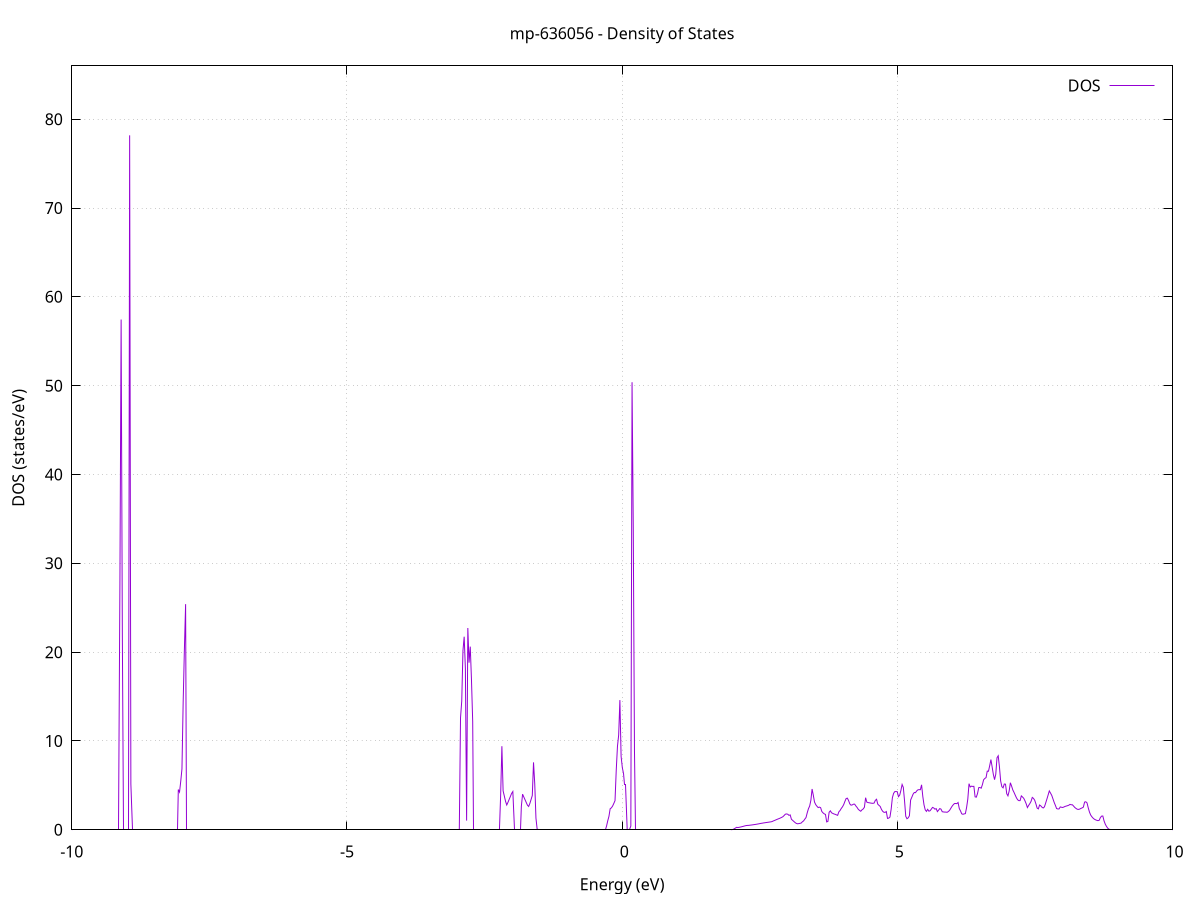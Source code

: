 set title 'mp-636056 - Density of States'
set xlabel 'Energy (eV)'
set ylabel 'DOS (states/eV)'
set grid
set xrange [-10:10]
set yrange [0:86.002]
set xzeroaxis lt -1
set terminal png size 800,600
set output 'mp-636056_dos_gnuplot.png'
plot '-' using 1:2 with lines title 'DOS'
-33.041600 0.000000
-33.019500 0.000000
-32.997400 0.000000
-32.975300 0.000000
-32.953100 0.000000
-32.931000 0.000000
-32.908900 0.000000
-32.886800 0.000000
-32.864700 0.000000
-32.842600 0.000000
-32.820500 0.000000
-32.798400 0.000000
-32.776300 0.000000
-32.754200 0.000000
-32.732100 0.000000
-32.710000 0.000000
-32.687900 0.000000
-32.665800 0.000000
-32.643700 0.000000
-32.621600 0.000000
-32.599500 0.000000
-32.577400 0.000000
-32.555300 0.000000
-32.533200 0.000000
-32.511100 0.000000
-32.489000 0.000000
-32.466900 0.000000
-32.444800 0.000000
-32.422700 0.000000
-32.400600 0.000000
-32.378500 0.000000
-32.356400 0.000000
-32.334300 0.000000
-32.312100 0.000000
-32.290000 0.000000
-32.267900 0.000000
-32.245800 0.000000
-32.223700 0.000000
-32.201600 0.000000
-32.179500 0.000000
-32.157400 0.000000
-32.135300 0.000000
-32.113200 0.000000
-32.091100 0.000000
-32.069000 0.000000
-32.046900 0.000000
-32.024800 0.000000
-32.002700 0.000000
-31.980600 0.000000
-31.958500 0.000000
-31.936400 0.000000
-31.914300 0.000000
-31.892200 0.000000
-31.870100 0.000000
-31.848000 0.000000
-31.825900 0.000000
-31.803800 0.000000
-31.781700 0.000000
-31.759600 0.000000
-31.737500 0.000000
-31.715400 0.000000
-31.693200 0.000000
-31.671100 0.000000
-31.649000 0.000000
-31.626900 0.000000
-31.604800 0.000000
-31.582700 0.000000
-31.560600 0.000000
-31.538500 0.000000
-31.516400 0.000000
-31.494300 0.000000
-31.472200 0.000000
-31.450100 0.000000
-31.428000 0.000000
-31.405900 0.000000
-31.383800 0.000000
-31.361700 0.000000
-31.339600 0.000000
-31.317500 0.000000
-31.295400 0.000000
-31.273300 0.000000
-31.251200 0.000000
-31.229100 0.000000
-31.207000 0.000000
-31.184900 0.000000
-31.162800 0.000000
-31.140700 0.000000
-31.118600 0.000000
-31.096500 0.000000
-31.074300 0.000000
-31.052200 0.000000
-31.030100 1171.791600
-31.008000 0.000000
-30.985900 0.000000
-30.963800 0.000000
-30.941700 0.000000
-30.919600 0.000000
-30.897500 0.000000
-30.875400 0.000000
-30.853300 0.000000
-30.831200 0.000000
-30.809100 0.000000
-30.787000 0.000000
-30.764900 0.000000
-30.742800 0.000000
-30.720700 0.000000
-30.698600 0.000000
-30.676500 0.000000
-30.654400 0.000000
-30.632300 0.000000
-30.610200 0.000000
-30.588100 0.000000
-30.566000 0.000000
-30.543900 0.000000
-30.521800 0.000000
-30.499700 0.000000
-30.477600 0.000000
-30.455500 0.000000
-30.433300 0.000000
-30.411200 0.000000
-30.389100 0.000000
-30.367000 0.000000
-30.344900 0.000000
-30.322800 0.000000
-30.300700 0.000000
-30.278600 0.000000
-30.256500 0.000000
-30.234400 0.000000
-30.212300 0.000000
-30.190200 0.000000
-30.168100 0.000000
-30.146000 0.000000
-30.123900 0.000000
-30.101800 0.000000
-30.079700 0.000000
-30.057600 0.000000
-30.035500 0.000000
-30.013400 0.000000
-29.991300 0.000000
-29.969200 0.000000
-29.947100 0.000000
-29.925000 0.000000
-29.902900 0.000000
-29.880800 0.000000
-29.858700 0.000000
-29.836600 0.000000
-29.814400 0.000000
-29.792300 0.000000
-29.770200 0.000000
-29.748100 0.000000
-29.726000 0.000000
-29.703900 0.000000
-29.681800 0.000000
-29.659700 0.000000
-29.637600 0.000000
-29.615500 0.000000
-29.593400 0.000000
-29.571300 0.000000
-29.549200 0.000000
-29.527100 0.000000
-29.505000 0.000000
-29.482900 0.000000
-29.460800 0.000000
-29.438700 0.000000
-29.416600 0.000000
-29.394500 0.000000
-29.372400 0.000000
-29.350300 0.000000
-29.328200 0.000000
-29.306100 0.000000
-29.284000 0.000000
-29.261900 0.000000
-29.239800 0.000000
-29.217700 0.000000
-29.195600 0.000000
-29.173400 0.000000
-29.151300 0.000000
-29.129200 0.000000
-29.107100 0.000000
-29.085000 0.000000
-29.062900 0.000000
-29.040800 0.000000
-29.018700 0.000000
-28.996600 0.000000
-28.974500 0.000000
-28.952400 0.000000
-28.930300 0.000000
-28.908200 0.000000
-28.886100 0.000000
-28.864000 0.000000
-28.841900 0.000000
-28.819800 0.000000
-28.797700 0.000000
-28.775600 0.000000
-28.753500 0.000000
-28.731400 0.000000
-28.709300 0.000000
-28.687200 0.000000
-28.665100 0.000000
-28.643000 0.000000
-28.620900 0.000000
-28.598800 0.000000
-28.576700 0.000000
-28.554500 0.000000
-28.532400 0.000000
-28.510300 0.000000
-28.488200 0.000000
-28.466100 0.000000
-28.444000 0.000000
-28.421900 0.000000
-28.399800 0.000000
-28.377700 0.000000
-28.355600 0.000000
-28.333500 0.000000
-28.311400 0.000000
-28.289300 0.000000
-28.267200 0.000000
-28.245100 0.000000
-28.223000 0.000000
-28.200900 0.000000
-28.178800 0.000000
-28.156700 0.000000
-28.134600 0.000000
-28.112500 0.000000
-28.090400 0.000000
-28.068300 0.000000
-28.046200 0.000000
-28.024100 0.000000
-28.002000 0.000000
-27.979900 0.000000
-27.957800 0.000000
-27.935700 0.000000
-27.913500 0.000000
-27.891400 0.000000
-27.869300 0.000000
-27.847200 0.000000
-27.825100 0.000000
-27.803000 0.000000
-27.780900 0.000000
-27.758800 0.000000
-27.736700 0.000000
-27.714600 0.000000
-27.692500 0.000000
-27.670400 0.000000
-27.648300 0.000000
-27.626200 0.000000
-27.604100 0.000000
-27.582000 0.000000
-27.559900 0.000000
-27.537800 0.000000
-27.515700 0.000000
-27.493600 0.000000
-27.471500 0.000000
-27.449400 0.000000
-27.427300 0.000000
-27.405200 0.000000
-27.383100 0.000000
-27.361000 0.000000
-27.338900 0.000000
-27.316800 0.000000
-27.294600 0.000000
-27.272500 0.000000
-27.250400 0.000000
-27.228300 0.000000
-27.206200 0.000000
-27.184100 0.000000
-27.162000 0.000000
-27.139900 0.000000
-27.117800 0.000000
-27.095700 0.000000
-27.073600 0.000000
-27.051500 0.000000
-27.029400 0.000000
-27.007300 0.000000
-26.985200 0.000000
-26.963100 0.000000
-26.941000 0.000000
-26.918900 0.000000
-26.896800 0.000000
-26.874700 0.000000
-26.852600 0.000000
-26.830500 0.000000
-26.808400 0.000000
-26.786300 0.000000
-26.764200 0.000000
-26.742100 0.000000
-26.720000 0.000000
-26.697900 0.000000
-26.675800 0.000000
-26.653600 0.000000
-26.631500 0.000000
-26.609400 0.000000
-26.587300 0.000000
-26.565200 0.000000
-26.543100 0.000000
-26.521000 0.000000
-26.498900 0.000000
-26.476800 0.000000
-26.454700 0.000000
-26.432600 0.000000
-26.410500 0.000000
-26.388400 0.000000
-26.366300 0.000000
-26.344200 0.000000
-26.322100 0.000000
-26.300000 0.000000
-26.277900 0.000000
-26.255800 0.000000
-26.233700 0.000000
-26.211600 0.000000
-26.189500 0.000000
-26.167400 0.000000
-26.145300 0.000000
-26.123200 0.000000
-26.101100 0.000000
-26.079000 0.000000
-26.056900 0.000000
-26.034700 0.000000
-26.012600 0.000000
-25.990500 0.000000
-25.968400 0.000000
-25.946300 0.000000
-25.924200 0.000000
-25.902100 0.000000
-25.880000 0.000000
-25.857900 0.000000
-25.835800 0.000000
-25.813700 0.000000
-25.791600 0.000000
-25.769500 0.000000
-25.747400 0.000000
-25.725300 0.000000
-25.703200 0.000000
-25.681100 0.000000
-25.659000 0.000000
-25.636900 0.000000
-25.614800 0.000000
-25.592700 0.000000
-25.570600 0.000000
-25.548500 369.874200
-25.526400 0.000000
-25.504300 0.000000
-25.482200 0.000000
-25.460100 0.000000
-25.438000 0.000000
-25.415800 0.000000
-25.393700 0.000000
-25.371600 0.000000
-25.349500 0.000000
-25.327400 0.000000
-25.305300 0.000000
-25.283200 0.000000
-25.261100 0.000000
-25.239000 0.000000
-25.216900 0.000000
-25.194800 0.000000
-25.172700 0.000000
-25.150600 0.000000
-25.128500 0.000000
-25.106400 0.000000
-25.084300 0.000000
-25.062200 0.000000
-25.040100 0.000000
-25.018000 0.000000
-24.995900 0.000000
-24.973800 0.000000
-24.951700 0.000000
-24.929600 0.000000
-24.907500 0.000000
-24.885400 0.000000
-24.863300 0.000000
-24.841200 0.000000
-24.819100 0.000000
-24.797000 0.000000
-24.774800 0.000000
-24.752700 0.000000
-24.730600 0.000000
-24.708500 0.000000
-24.686400 0.000000
-24.664300 0.000000
-24.642200 0.000000
-24.620100 0.000000
-24.598000 0.000000
-24.575900 0.000000
-24.553800 0.000000
-24.531700 0.000000
-24.509600 0.000000
-24.487500 0.000000
-24.465400 0.000000
-24.443300 0.000000
-24.421200 0.000000
-24.399100 0.000000
-24.377000 0.000000
-24.354900 0.000000
-24.332800 0.000000
-24.310700 0.000000
-24.288600 0.000000
-24.266500 0.000000
-24.244400 0.000000
-24.222300 0.000000
-24.200200 0.000000
-24.178100 0.000000
-24.155900 0.000000
-24.133800 0.000000
-24.111700 0.000000
-24.089600 0.000000
-24.067500 0.000000
-24.045400 0.000000
-24.023300 0.000000
-24.001200 0.000000
-23.979100 0.000000
-23.957000 0.000000
-23.934900 0.000000
-23.912800 0.000000
-23.890700 0.000000
-23.868600 0.000000
-23.846500 0.000000
-23.824400 0.000000
-23.802300 0.000000
-23.780200 0.000000
-23.758100 0.000000
-23.736000 0.000000
-23.713900 0.000000
-23.691800 0.000000
-23.669700 0.000000
-23.647600 0.000000
-23.625500 0.000000
-23.603400 0.000000
-23.581300 0.000000
-23.559200 0.000000
-23.537100 0.000000
-23.514900 0.000000
-23.492800 0.000000
-23.470700 0.000000
-23.448600 0.000000
-23.426500 0.000000
-23.404400 0.000000
-23.382300 0.000000
-23.360200 0.000000
-23.338100 0.000000
-23.316000 0.000000
-23.293900 0.000000
-23.271800 0.000000
-23.249700 0.000000
-23.227600 0.000000
-23.205500 0.000000
-23.183400 0.000000
-23.161300 0.000000
-23.139200 0.000000
-23.117100 0.000000
-23.095000 0.000000
-23.072900 0.000000
-23.050800 0.000000
-23.028700 0.000000
-23.006600 0.000000
-22.984500 0.000000
-22.962400 0.000000
-22.940300 0.000000
-22.918200 0.000000
-22.896000 0.000000
-22.873900 0.000000
-22.851800 0.000000
-22.829700 0.000000
-22.807600 0.000000
-22.785500 0.000000
-22.763400 0.000000
-22.741300 0.000000
-22.719200 0.000000
-22.697100 0.000000
-22.675000 0.000000
-22.652900 0.000000
-22.630800 0.000000
-22.608700 0.000000
-22.586600 0.000000
-22.564500 0.000000
-22.542400 0.000000
-22.520300 0.000000
-22.498200 0.000000
-22.476100 0.000000
-22.454000 0.000000
-22.431900 0.000000
-22.409800 0.000000
-22.387700 0.000000
-22.365600 0.000000
-22.343500 0.000000
-22.321400 0.000000
-22.299300 0.000000
-22.277200 0.000000
-22.255000 0.000000
-22.232900 0.000000
-22.210800 0.000000
-22.188700 0.000000
-22.166600 0.000000
-22.144500 0.000000
-22.122400 0.000000
-22.100300 0.000000
-22.078200 0.000000
-22.056100 0.000000
-22.034000 0.000000
-22.011900 0.000000
-21.989800 0.000000
-21.967700 0.000000
-21.945600 0.000000
-21.923500 0.000000
-21.901400 0.000000
-21.879300 0.000000
-21.857200 0.000000
-21.835100 0.000000
-21.813000 0.000000
-21.790900 0.000000
-21.768800 0.000000
-21.746700 0.000000
-21.724600 0.000000
-21.702500 0.000000
-21.680400 0.000000
-21.658300 0.000000
-21.636100 0.000000
-21.614000 0.000000
-21.591900 0.000000
-21.569800 0.000000
-21.547700 0.000000
-21.525600 0.000000
-21.503500 0.000000
-21.481400 0.000000
-21.459300 0.000000
-21.437200 0.000000
-21.415100 0.000000
-21.393000 0.000000
-21.370900 0.000000
-21.348800 0.000000
-21.326700 0.000000
-21.304600 0.000000
-21.282500 0.000000
-21.260400 0.000000
-21.238300 0.000000
-21.216200 0.000000
-21.194100 0.000000
-21.172000 0.000000
-21.149900 0.000000
-21.127800 0.000000
-21.105700 0.000000
-21.083600 0.000000
-21.061500 0.000000
-21.039400 0.000000
-21.017300 0.000000
-20.995100 0.000000
-20.973000 0.000000
-20.950900 0.000000
-20.928800 0.000000
-20.906700 0.000000
-20.884600 0.000000
-20.862500 0.000000
-20.840400 0.000000
-20.818300 0.000000
-20.796200 0.000000
-20.774100 0.000000
-20.752000 0.000000
-20.729900 0.000000
-20.707800 0.000000
-20.685700 0.000000
-20.663600 0.000000
-20.641500 0.000000
-20.619400 0.000000
-20.597300 0.000000
-20.575200 0.000000
-20.553100 0.000000
-20.531000 0.000000
-20.508900 0.000000
-20.486800 0.000000
-20.464700 0.000000
-20.442600 0.000000
-20.420500 0.000000
-20.398400 0.000000
-20.376200 0.000000
-20.354100 0.000000
-20.332000 0.000000
-20.309900 0.000000
-20.287800 0.000000
-20.265700 0.000000
-20.243600 0.000000
-20.221500 0.000000
-20.199400 0.000000
-20.177300 0.000000
-20.155200 0.000000
-20.133100 0.000000
-20.111000 0.000000
-20.088900 0.000000
-20.066800 0.000000
-20.044700 0.000000
-20.022600 0.000000
-20.000500 0.000000
-19.978400 0.000000
-19.956300 0.000000
-19.934200 0.000000
-19.912100 0.000000
-19.890000 0.000000
-19.867900 0.000000
-19.845800 0.000000
-19.823700 0.000000
-19.801600 0.000000
-19.779500 0.000000
-19.757300 0.000000
-19.735200 0.000000
-19.713100 0.000000
-19.691000 0.000000
-19.668900 0.000000
-19.646800 0.000000
-19.624700 0.000000
-19.602600 0.000000
-19.580500 0.000000
-19.558400 0.000000
-19.536300 0.000000
-19.514200 0.000000
-19.492100 0.000000
-19.470000 0.000000
-19.447900 0.000000
-19.425800 0.000000
-19.403700 0.000000
-19.381600 0.000000
-19.359500 0.000000
-19.337400 0.000000
-19.315300 0.000000
-19.293200 0.000000
-19.271100 0.000000
-19.249000 0.000000
-19.226900 0.000000
-19.204800 0.000000
-19.182700 0.000000
-19.160600 0.000000
-19.138500 0.000000
-19.116300 0.000000
-19.094200 0.000000
-19.072100 0.000000
-19.050000 0.000000
-19.027900 0.000000
-19.005800 0.000000
-18.983700 0.000000
-18.961600 0.000000
-18.939500 0.000000
-18.917400 0.000000
-18.895300 0.000000
-18.873200 0.000000
-18.851100 0.000000
-18.829000 0.000000
-18.806900 0.000000
-18.784800 0.000000
-18.762700 0.000000
-18.740600 0.000000
-18.718500 0.000000
-18.696400 0.000000
-18.674300 0.000000
-18.652200 0.000000
-18.630100 0.000000
-18.608000 0.000000
-18.585900 0.000000
-18.563800 0.000000
-18.541700 0.000000
-18.519600 0.000000
-18.497400 0.000000
-18.475300 0.000000
-18.453200 0.000000
-18.431100 0.000000
-18.409000 0.000000
-18.386900 0.000000
-18.364800 0.000000
-18.342700 0.000000
-18.320600 0.000000
-18.298500 0.000000
-18.276400 0.000000
-18.254300 0.000000
-18.232200 0.000000
-18.210100 0.000000
-18.188000 0.000000
-18.165900 0.000000
-18.143800 0.000000
-18.121700 0.000000
-18.099600 0.000000
-18.077500 0.000000
-18.055400 0.000000
-18.033300 0.000000
-18.011200 0.000000
-17.989100 0.000000
-17.967000 0.000000
-17.944900 0.000000
-17.922800 0.000000
-17.900700 0.000000
-17.878600 0.000000
-17.856400 0.000000
-17.834300 0.000000
-17.812200 0.000000
-17.790100 0.000000
-17.768000 0.000000
-17.745900 0.000000
-17.723800 0.000000
-17.701700 0.000000
-17.679600 0.000000
-17.657500 0.000000
-17.635400 0.000000
-17.613300 0.000000
-17.591200 0.000000
-17.569100 0.000000
-17.547000 0.000000
-17.524900 0.000000
-17.502800 0.000000
-17.480700 0.000000
-17.458600 0.000000
-17.436500 0.000000
-17.414400 0.000000
-17.392300 0.000000
-17.370200 0.000000
-17.348100 0.000000
-17.326000 0.000000
-17.303900 0.000000
-17.281800 0.000000
-17.259700 0.000000
-17.237500 0.000000
-17.215400 0.000000
-17.193300 0.000000
-17.171200 0.000000
-17.149100 0.000000
-17.127000 0.000000
-17.104900 0.000000
-17.082800 0.000000
-17.060700 0.000000
-17.038600 0.000000
-17.016500 0.000000
-16.994400 0.000000
-16.972300 0.000000
-16.950200 0.000000
-16.928100 0.000000
-16.906000 0.000000
-16.883900 0.000000
-16.861800 0.000000
-16.839700 0.000000
-16.817600 0.000000
-16.795500 0.000000
-16.773400 0.000000
-16.751300 0.000000
-16.729200 0.000000
-16.707100 0.000000
-16.685000 0.000000
-16.662900 0.000000
-16.640800 0.000000
-16.618700 0.000000
-16.596500 0.000000
-16.574400 0.000000
-16.552300 0.000000
-16.530200 0.000000
-16.508100 0.000000
-16.486000 0.000000
-16.463900 0.000000
-16.441800 0.000000
-16.419700 0.000000
-16.397600 0.000000
-16.375500 0.000000
-16.353400 0.000000
-16.331300 0.000000
-16.309200 0.000000
-16.287100 0.000000
-16.265000 0.000000
-16.242900 0.000000
-16.220800 0.000000
-16.198700 0.000000
-16.176600 0.000000
-16.154500 0.000000
-16.132400 0.000000
-16.110300 0.000000
-16.088200 0.000000
-16.066100 0.000000
-16.044000 0.000000
-16.021900 0.000000
-15.999800 0.000000
-15.977600 0.000000
-15.955500 0.000000
-15.933400 0.000000
-15.911300 0.000000
-15.889200 0.000000
-15.867100 0.000000
-15.845000 0.000000
-15.822900 0.000000
-15.800800 0.000000
-15.778700 0.000000
-15.756600 0.000000
-15.734500 0.000000
-15.712400 0.000000
-15.690300 0.000000
-15.668200 0.000000
-15.646100 0.000000
-15.624000 0.000000
-15.601900 0.000000
-15.579800 0.000000
-15.557700 0.000000
-15.535600 0.000000
-15.513500 0.000000
-15.491400 0.000000
-15.469300 0.000000
-15.447200 0.000000
-15.425100 0.000000
-15.403000 0.000000
-15.380900 0.000000
-15.358800 0.000000
-15.336600 0.000000
-15.314500 0.000000
-15.292400 0.000000
-15.270300 0.000000
-15.248200 0.000000
-15.226100 0.000000
-15.204000 0.000000
-15.181900 0.000000
-15.159800 0.000000
-15.137700 0.000000
-15.115600 0.000000
-15.093500 0.000000
-15.071400 0.000000
-15.049300 0.000000
-15.027200 0.000000
-15.005100 0.000000
-14.983000 0.000000
-14.960900 0.000000
-14.938800 0.000000
-14.916700 5.945500
-14.894600 8.171000
-14.872500 6.112600
-14.850400 4.879600
-14.828300 5.741400
-14.806200 6.604100
-14.784100 6.955400
-14.762000 0.000000
-14.739900 39.065900
-14.717700 68.669200
-14.695600 149.909500
-14.673500 4.947600
-14.651400 4.459400
-14.629300 3.971300
-14.607200 3.483300
-14.585100 2.995300
-14.563000 2.782700
-14.540900 3.045100
-14.518800 3.307600
-14.496700 3.570100
-14.474600 3.832600
-14.452500 6.331300
-14.430400 1.399400
-14.408300 0.000000
-14.386200 0.000000
-14.364100 0.000000
-14.342000 0.000000
-14.319900 0.000000
-14.297800 0.000000
-14.275700 0.000000
-14.253600 0.000000
-14.231500 0.000000
-14.209400 0.000000
-14.187300 0.000000
-14.165200 0.000000
-14.143100 0.000000
-14.121000 0.000000
-14.098900 0.000000
-14.076700 0.000000
-14.054600 0.000000
-14.032500 0.000000
-14.010400 0.000000
-13.988300 0.000000
-13.966200 0.000000
-13.944100 0.000000
-13.922000 0.000000
-13.899900 0.000000
-13.877800 0.000000
-13.855700 0.000000
-13.833600 0.000000
-13.811500 0.057000
-13.789400 2.808300
-13.767300 6.402500
-13.745200 3.243200
-13.723100 2.979400
-13.701000 2.781700
-13.678900 2.584000
-13.656800 2.386200
-13.634700 2.194600
-13.612600 2.391900
-13.590500 2.681000
-13.568400 2.970100
-13.546300 3.259300
-13.524200 3.548500
-13.502100 3.837800
-13.480000 0.000000
-13.457800 0.000000
-13.435700 0.000000
-13.413600 0.000000
-13.391500 0.000000
-13.369400 0.000000
-13.347300 5.166000
-13.325200 4.736500
-13.303100 4.307000
-13.281000 3.877700
-13.258900 3.448400
-13.236800 3.634100
-13.214700 4.545800
-13.192600 5.457500
-13.170500 12.984500
-13.148400 0.000000
-13.126300 0.000000
-13.104200 0.000000
-13.082100 0.000000
-13.060000 0.000000
-13.037900 0.000000
-13.015800 0.000000
-12.993700 0.000000
-12.971600 0.000000
-12.949500 0.000000
-12.927400 0.000000
-12.905300 0.000000
-12.883200 0.000000
-12.861100 0.000000
-12.838900 0.000000
-12.816800 0.000000
-12.794700 0.000000
-12.772600 0.000000
-12.750500 0.000000
-12.728400 0.000000
-12.706300 0.000000
-12.684200 0.000000
-12.662100 0.000000
-12.640000 0.000000
-12.617900 0.000000
-12.595800 0.000000
-12.573700 0.000000
-12.551600 0.000000
-12.529500 0.000000
-12.507400 0.000000
-12.485300 0.000000
-12.463200 0.000000
-12.441100 0.000000
-12.419000 0.000000
-12.396900 0.000000
-12.374800 0.000000
-12.352700 0.000000
-12.330600 0.000000
-12.308500 0.000000
-12.286400 0.000000
-12.264300 0.000000
-12.242200 0.000000
-12.220100 0.000000
-12.197900 0.000000
-12.175800 0.000000
-12.153700 0.000000
-12.131600 0.000000
-12.109500 0.000000
-12.087400 0.000000
-12.065300 0.000000
-12.043200 0.000000
-12.021100 0.000000
-11.999000 0.000000
-11.976900 0.000000
-11.954800 0.000000
-11.932700 0.000000
-11.910600 0.000000
-11.888500 0.000000
-11.866400 0.000000
-11.844300 0.000000
-11.822200 0.000000
-11.800100 0.000000
-11.778000 0.000000
-11.755900 0.000000
-11.733800 0.000000
-11.711700 0.000000
-11.689600 0.000000
-11.667500 0.000000
-11.645400 0.000000
-11.623300 0.000000
-11.601200 0.000000
-11.579000 0.000000
-11.556900 0.000000
-11.534800 0.000000
-11.512700 0.000000
-11.490600 0.000000
-11.468500 0.000000
-11.446400 0.000000
-11.424300 0.000000
-11.402200 0.000000
-11.380100 0.000000
-11.358000 16.874500
-11.335900 34.468400
-11.313800 21.102100
-11.291700 15.143100
-11.269600 0.000000
-11.247500 0.000000
-11.225400 0.000000
-11.203300 0.000000
-11.181200 0.000000
-11.159100 0.000000
-11.137000 0.000000
-11.114900 0.000000
-11.092800 0.000000
-11.070700 0.000000
-11.048600 0.000000
-11.026500 0.000000
-11.004400 0.000000
-10.982300 0.000000
-10.960200 0.000000
-10.938000 0.000000
-10.915900 0.000000
-10.893800 0.000000
-10.871700 0.000000
-10.849600 0.000000
-10.827500 0.000000
-10.805400 0.000000
-10.783300 0.000000
-10.761200 0.000000
-10.739100 0.000000
-10.717000 0.000000
-10.694900 0.000000
-10.672800 0.000000
-10.650700 0.000000
-10.628600 0.000000
-10.606500 0.000000
-10.584400 0.000000
-10.562300 0.000000
-10.540200 0.000000
-10.518100 0.000000
-10.496000 0.000000
-10.473900 0.000000
-10.451800 0.000000
-10.429700 0.000000
-10.407600 0.000000
-10.385500 0.000000
-10.363400 0.000000
-10.341300 0.000000
-10.319100 0.000000
-10.297000 0.000000
-10.274900 0.000000
-10.252800 0.000000
-10.230700 0.000000
-10.208600 0.000000
-10.186500 0.000000
-10.164400 0.000000
-10.142300 0.000000
-10.120200 0.000000
-10.098100 0.000000
-10.076000 0.000000
-10.053900 0.000000
-10.031800 0.000000
-10.009700 0.000000
-9.987600 0.000000
-9.965500 0.000000
-9.943400 0.000000
-9.921300 0.000000
-9.899200 0.000000
-9.877100 0.000000
-9.855000 0.000000
-9.832900 0.000000
-9.810800 0.000000
-9.788700 0.000000
-9.766600 0.000000
-9.744500 0.000000
-9.722400 0.000000
-9.700300 0.000000
-9.678100 0.000000
-9.656000 0.000000
-9.633900 0.000000
-9.611800 0.000000
-9.589700 0.000000
-9.567600 0.000000
-9.545500 0.000000
-9.523400 0.000000
-9.501300 0.000000
-9.479200 0.000000
-9.457100 0.000000
-9.435000 0.000000
-9.412900 0.000000
-9.390800 0.000000
-9.368700 0.000000
-9.346600 0.000000
-9.324500 0.000000
-9.302400 0.000000
-9.280300 0.000000
-9.258200 0.000000
-9.236100 0.000000
-9.214000 0.000000
-9.191900 0.000000
-9.169800 0.000000
-9.147700 0.000000
-9.125600 27.725100
-9.103500 57.447900
-9.081400 21.855100
-9.059200 0.000000
-9.037100 0.000000
-9.015000 0.000000
-8.992900 0.000000
-8.970800 0.000000
-8.948700 78.183900
-8.926600 5.157100
-8.904500 0.000000
-8.882400 0.000000
-8.860300 0.000000
-8.838200 0.000000
-8.816100 0.000000
-8.794000 0.000000
-8.771900 0.000000
-8.749800 0.000000
-8.727700 0.000000
-8.705600 0.000000
-8.683500 0.000000
-8.661400 0.000000
-8.639300 0.000000
-8.617200 0.000000
-8.595100 0.000000
-8.573000 0.000000
-8.550900 0.000000
-8.528800 0.000000
-8.506700 0.000000
-8.484600 0.000000
-8.462500 0.000000
-8.440400 0.000000
-8.418200 0.000000
-8.396100 0.000000
-8.374000 0.000000
-8.351900 0.000000
-8.329800 0.000000
-8.307700 0.000000
-8.285600 0.000000
-8.263500 0.000000
-8.241400 0.000000
-8.219300 0.000000
-8.197200 0.000000
-8.175100 0.000000
-8.153000 0.000000
-8.130900 0.000000
-8.108800 0.000000
-8.086700 0.000000
-8.064600 4.525500
-8.042500 4.243400
-8.020400 5.459900
-7.998300 6.848200
-7.976200 14.386700
-7.954100 20.282600
-7.932000 25.401300
-7.909900 0.000000
-7.887800 0.000000
-7.865700 0.000000
-7.843600 0.000000
-7.821500 0.000000
-7.799300 0.000000
-7.777200 0.000000
-7.755100 0.000000
-7.733000 0.000000
-7.710900 0.000000
-7.688800 0.000000
-7.666700 0.000000
-7.644600 0.000000
-7.622500 0.000000
-7.600400 0.000000
-7.578300 0.000000
-7.556200 0.000000
-7.534100 0.000000
-7.512000 0.000000
-7.489900 0.000000
-7.467800 0.000000
-7.445700 0.000000
-7.423600 0.000000
-7.401500 0.000000
-7.379400 0.000000
-7.357300 0.000000
-7.335200 0.000000
-7.313100 0.000000
-7.291000 0.000000
-7.268900 0.000000
-7.246800 0.000000
-7.224700 0.000000
-7.202600 0.000000
-7.180400 0.000000
-7.158300 0.000000
-7.136200 0.000000
-7.114100 0.000000
-7.092000 0.000000
-7.069900 0.000000
-7.047800 0.000000
-7.025700 0.000000
-7.003600 0.000000
-6.981500 0.000000
-6.959400 0.000000
-6.937300 0.000000
-6.915200 0.000000
-6.893100 0.000000
-6.871000 0.000000
-6.848900 0.000000
-6.826800 0.000000
-6.804700 0.000000
-6.782600 0.000000
-6.760500 0.000000
-6.738400 0.000000
-6.716300 0.000000
-6.694200 0.000000
-6.672100 0.000000
-6.650000 0.000000
-6.627900 0.000000
-6.605800 0.000000
-6.583700 0.000000
-6.561600 0.000000
-6.539400 0.000000
-6.517300 0.000000
-6.495200 0.000000
-6.473100 0.000000
-6.451000 0.000000
-6.428900 0.000000
-6.406800 0.000000
-6.384700 0.000000
-6.362600 0.000000
-6.340500 0.000000
-6.318400 0.000000
-6.296300 0.000000
-6.274200 0.000000
-6.252100 0.000000
-6.230000 0.000000
-6.207900 0.000000
-6.185800 0.000000
-6.163700 0.000000
-6.141600 0.000000
-6.119500 0.000000
-6.097400 0.000000
-6.075300 0.000000
-6.053200 0.000000
-6.031100 0.000000
-6.009000 0.000000
-5.986900 0.000000
-5.964800 0.000000
-5.942700 0.000000
-5.920500 0.000000
-5.898400 0.000000
-5.876300 0.000000
-5.854200 0.000000
-5.832100 0.000000
-5.810000 0.000000
-5.787900 0.000000
-5.765800 0.000000
-5.743700 0.000000
-5.721600 0.000000
-5.699500 0.000000
-5.677400 0.000000
-5.655300 0.000000
-5.633200 0.000000
-5.611100 0.000000
-5.589000 0.000000
-5.566900 0.000000
-5.544800 0.000000
-5.522700 0.000000
-5.500600 0.000000
-5.478500 0.000000
-5.456400 0.000000
-5.434300 0.000000
-5.412200 0.000000
-5.390100 0.000000
-5.368000 0.000000
-5.345900 0.000000
-5.323800 0.000000
-5.301700 0.000000
-5.279500 0.000000
-5.257400 0.000000
-5.235300 0.000000
-5.213200 0.000000
-5.191100 0.000000
-5.169000 0.000000
-5.146900 0.000000
-5.124800 0.000000
-5.102700 0.000000
-5.080600 0.000000
-5.058500 0.000000
-5.036400 0.000000
-5.014300 0.000000
-4.992200 0.000000
-4.970100 0.000000
-4.948000 0.000000
-4.925900 0.000000
-4.903800 0.000000
-4.881700 0.000000
-4.859600 0.000000
-4.837500 0.000000
-4.815400 0.000000
-4.793300 0.000000
-4.771200 0.000000
-4.749100 0.000000
-4.727000 0.000000
-4.704900 0.000000
-4.682800 0.000000
-4.660600 0.000000
-4.638500 0.000000
-4.616400 0.000000
-4.594300 0.000000
-4.572200 0.000000
-4.550100 0.000000
-4.528000 0.000000
-4.505900 0.000000
-4.483800 0.000000
-4.461700 0.000000
-4.439600 0.000000
-4.417500 0.000000
-4.395400 0.000000
-4.373300 0.000000
-4.351200 0.000000
-4.329100 0.000000
-4.307000 0.000000
-4.284900 0.000000
-4.262800 0.000000
-4.240700 0.000000
-4.218600 0.000000
-4.196500 0.000000
-4.174400 0.000000
-4.152300 0.000000
-4.130200 0.000000
-4.108100 0.000000
-4.086000 0.000000
-4.063900 0.000000
-4.041800 0.000000
-4.019600 0.000000
-3.997500 0.000000
-3.975400 0.000000
-3.953300 0.000000
-3.931200 0.000000
-3.909100 0.000000
-3.887000 0.000000
-3.864900 0.000000
-3.842800 0.000000
-3.820700 0.000000
-3.798600 0.000000
-3.776500 0.000000
-3.754400 0.000000
-3.732300 0.000000
-3.710200 0.000000
-3.688100 0.000000
-3.666000 0.000000
-3.643900 0.000000
-3.621800 0.000000
-3.599700 0.000000
-3.577600 0.000000
-3.555500 0.000000
-3.533400 0.000000
-3.511300 0.000000
-3.489200 0.000000
-3.467100 0.000000
-3.445000 0.000000
-3.422900 0.000000
-3.400700 0.000000
-3.378600 0.000000
-3.356500 0.000000
-3.334400 0.000000
-3.312300 0.000000
-3.290200 0.000000
-3.268100 0.000000
-3.246000 0.000000
-3.223900 0.000000
-3.201800 0.000000
-3.179700 0.000000
-3.157600 0.000000
-3.135500 0.000000
-3.113400 0.000000
-3.091300 0.000000
-3.069200 0.000000
-3.047100 0.000000
-3.025000 0.000000
-3.002900 0.000000
-2.980800 0.000000
-2.958700 0.067500
-2.936600 12.615200
-2.914500 14.485200
-2.892400 20.173600
-2.870300 21.735300
-2.848200 18.159200
-2.826100 1.036200
-2.804000 22.714700
-2.781900 18.810100
-2.759700 20.622100
-2.737600 16.852000
-2.715500 12.179900
-2.693400 0.000000
-2.671300 0.000000
-2.649200 0.000000
-2.627100 0.000000
-2.605000 0.000000
-2.582900 0.000000
-2.560800 0.000000
-2.538700 0.000000
-2.516600 0.000000
-2.494500 0.000000
-2.472400 0.000000
-2.450300 0.000000
-2.428200 0.000000
-2.406100 0.000000
-2.384000 0.000000
-2.361900 0.000000
-2.339800 0.000000
-2.317700 0.000000
-2.295600 0.000000
-2.273500 0.000000
-2.251400 0.000000
-2.229300 0.050800
-2.207200 3.978600
-2.185100 9.410400
-2.163000 4.382800
-2.140800 3.793400
-2.118700 3.204000
-2.096600 2.790400
-2.074500 3.093000
-2.052400 3.426600
-2.030300 3.760400
-2.008200 4.094500
-1.986100 4.305800
-1.964000 0.000000
-1.941900 0.000000
-1.919800 0.000000
-1.897700 0.000000
-1.875600 0.000000
-1.853500 0.000000
-1.831400 2.641300
-1.809300 4.008800
-1.787200 3.698700
-1.765100 3.389100
-1.743000 3.079900
-1.720900 2.771200
-1.698800 2.625500
-1.676700 2.965500
-1.654600 3.411400
-1.632500 3.857000
-1.610400 7.587800
-1.588300 5.196300
-1.566200 1.313900
-1.544100 0.059000
-1.521900 0.000000
-1.499800 0.000000
-1.477700 0.000000
-1.455600 0.000000
-1.433500 0.000000
-1.411400 0.000000
-1.389300 0.000000
-1.367200 0.000000
-1.345100 0.000000
-1.323000 0.000000
-1.300900 0.000000
-1.278800 0.000000
-1.256700 0.000000
-1.234600 0.000000
-1.212500 0.000000
-1.190400 0.000000
-1.168300 0.000000
-1.146200 0.000000
-1.124100 0.000000
-1.102000 0.000000
-1.079900 0.000000
-1.057800 0.000000
-1.035700 0.000000
-1.013600 0.000000
-0.991500 0.000000
-0.969400 0.000000
-0.947300 0.000000
-0.925200 0.000000
-0.903100 0.000000
-0.880900 0.000000
-0.858800 0.000000
-0.836700 0.000000
-0.814600 0.000000
-0.792500 0.000000
-0.770400 0.000000
-0.748300 0.000000
-0.726200 0.000000
-0.704100 0.000000
-0.682000 0.000000
-0.659900 0.000000
-0.637800 0.000000
-0.615700 0.000000
-0.593600 0.000000
-0.571500 0.000000
-0.549400 0.000000
-0.527300 0.000000
-0.505200 0.000000
-0.483100 0.000000
-0.461000 0.000000
-0.438900 0.000000
-0.416800 0.000000
-0.394700 0.000000
-0.372600 0.000000
-0.350500 0.000000
-0.328400 0.000000
-0.306300 0.000000
-0.284200 0.397400
-0.262000 1.002200
-0.239900 1.513000
-0.217800 2.366600
-0.195700 2.467500
-0.173600 2.667700
-0.151500 2.964300
-0.129400 3.280500
-0.107300 6.694500
-0.085200 9.382400
-0.063100 10.667300
-0.041000 14.599800
-0.018900 8.254600
0.003200 6.995100
0.025300 6.323200
0.047400 5.142900
0.069500 5.142900
0.091600 0.033700
0.113700 0.000000
0.135800 0.000000
0.157900 0.415300
0.180000 50.385200
0.202100 34.032100
0.224200 8.832300
0.246300 0.000000
0.268400 0.000000
0.290500 0.000000
0.312600 0.000000
0.334700 0.000000
0.356800 0.000000
0.379000 0.000000
0.401100 0.000000
0.423200 0.000000
0.445300 0.000000
0.467400 0.000000
0.489500 0.000000
0.511600 0.000000
0.533700 0.000000
0.555800 0.000000
0.577900 0.000000
0.600000 0.000000
0.622100 0.000000
0.644200 0.000000
0.666300 0.000000
0.688400 0.000000
0.710500 0.000000
0.732600 0.000000
0.754700 0.000000
0.776800 0.000000
0.798900 0.000000
0.821000 0.000000
0.843100 0.000000
0.865200 0.000000
0.887300 0.000000
0.909400 0.000000
0.931500 0.000000
0.953600 0.000000
0.975700 0.000000
0.997900 0.000000
1.020000 0.000000
1.042100 0.000000
1.064200 0.000000
1.086300 0.000000
1.108400 0.000000
1.130500 0.000000
1.152600 0.000000
1.174700 0.000000
1.196800 0.000000
1.218900 0.000000
1.241000 0.000000
1.263100 0.000000
1.285200 0.000000
1.307300 0.000000
1.329400 0.000000
1.351500 0.000000
1.373600 0.000000
1.395700 0.000000
1.417800 0.000000
1.439900 0.000000
1.462000 0.000000
1.484100 0.000000
1.506200 0.000000
1.528300 0.000000
1.550400 0.000000
1.572500 0.000000
1.594600 0.000000
1.616700 0.000000
1.638900 0.000000
1.661000 0.000000
1.683100 0.000000
1.705200 0.000000
1.727300 0.000000
1.749400 0.000000
1.771500 0.000000
1.793600 0.000000
1.815700 0.000000
1.837800 0.000000
1.859900 0.000000
1.882000 0.000000
1.904100 0.000000
1.926200 0.000000
1.948300 0.000000
1.970400 0.000000
1.992500 0.009100
2.014600 0.044500
2.036700 0.106500
2.058800 0.195100
2.080900 0.275800
2.103000 0.253900
2.125100 0.277500
2.147200 0.305000
2.169300 0.336400
2.191400 0.371700
2.213500 0.410800
2.235600 0.449400
2.257800 0.478000
2.279900 0.492000
2.302000 0.497300
2.324100 0.519600
2.346200 0.534000
2.368300 0.553200
2.390400 0.573400
2.412500 0.594400
2.434600 0.616500
2.456700 0.640000
2.478800 0.665600
2.500900 0.693300
2.523000 0.721700
2.545100 0.740900
2.567200 0.769000
2.589300 0.788000
2.611400 0.810000
2.633500 0.830700
2.655600 0.850000
2.677700 0.870600
2.699800 0.890500
2.721900 0.918700
2.744000 0.986500
2.766100 1.040600
2.788200 1.100400
2.810300 1.158300
2.832400 1.216200
2.854500 1.267800
2.876600 1.330200
2.898800 1.396700
2.920900 1.472300
2.943000 1.605600
2.965100 1.754600
2.987200 1.784100
3.009300 1.749500
3.031400 1.624700
3.053500 1.674100
3.075600 1.184500
3.097700 1.060700
3.119800 0.937700
3.141900 0.815700
3.164000 0.719900
3.186100 0.674100
3.208200 0.693400
3.230300 0.722600
3.252400 0.753300
3.274500 0.896200
3.296600 0.997500
3.318700 1.196100
3.340800 1.375500
3.362900 1.909200
3.385000 2.367100
3.407100 2.675600
3.429200 3.317700
3.451300 4.590000
3.473400 3.893900
3.495500 3.120300
3.517700 2.829600
3.539800 2.649000
3.561900 2.498600
3.584000 2.552100
3.606100 2.492000
3.628200 2.060400
3.650300 1.903500
3.672400 1.791300
3.694500 1.728900
3.716600 0.885400
3.738700 0.941500
3.760800 1.970000
3.782900 2.134700
3.805000 1.915400
3.827100 1.843500
3.849200 1.779600
3.871300 1.739100
3.893400 1.676700
3.915500 1.627000
3.937600 2.018700
3.959700 2.170900
3.981800 2.403000
4.003900 2.587300
4.026000 2.839100
4.048100 3.202300
4.070200 3.519100
4.092300 3.560300
4.114400 3.285500
4.136600 2.913600
4.158700 2.768600
4.180800 2.798500
4.202900 2.882100
4.225000 2.882900
4.247100 2.676000
4.269200 2.511500
4.291300 2.296300
4.313400 2.182700
4.335500 2.085600
4.357600 2.245000
4.379700 2.343000
4.401800 2.532800
4.423900 3.611300
4.446000 3.111100
4.468100 3.059700
4.490200 3.040300
4.512300 3.009200
4.534400 2.989700
4.556500 2.976600
4.578600 3.012800
4.600700 3.315000
4.622800 3.436000
4.644900 2.878800
4.667000 2.749400
4.689100 2.625400
4.711200 2.302800
4.733300 2.086600
4.755400 1.974800
4.777600 1.957500
4.799700 2.051600
4.821800 1.279300
4.843900 1.310900
4.866000 1.430900
4.888100 2.318800
4.910200 3.608100
4.932300 4.100600
4.954400 4.297600
4.976500 4.303400
4.998600 4.288300
5.020700 3.729100
5.042800 3.898400
5.064900 4.427900
5.087000 5.098700
5.109100 4.771400
5.131200 3.263700
5.153300 1.510700
5.175400 1.242300
5.197500 1.344100
5.219600 1.576700
5.241700 3.353500
5.263800 3.667400
5.285900 4.004600
5.308000 4.194500
5.330100 4.179400
5.352200 4.374200
5.374300 4.497100
5.396500 4.519100
5.418600 4.507200
5.440700 5.063000
5.462800 3.764800
5.484900 2.809100
5.507000 2.247600
5.529100 2.071100
5.551200 2.300600
5.573300 2.093200
5.595400 2.143400
5.617500 2.322600
5.639600 2.519800
5.661700 2.457400
5.683800 2.317700
5.705900 2.382400
5.728000 2.046500
5.750100 2.214100
5.772200 2.390000
5.794300 2.317400
5.816400 2.033600
5.838500 2.007000
5.860600 1.994000
5.882700 1.990100
5.904800 1.967200
5.926900 2.055700
5.949000 2.182400
5.971100 2.410000
5.993200 2.632600
6.015300 2.809500
6.037500 2.949300
6.059600 2.958200
6.081700 2.942900
6.103800 3.070600
6.125900 2.388400
6.148000 2.123600
6.170100 1.798900
6.192200 1.744200
6.214300 1.787000
6.236400 1.817700
6.258500 2.500300
6.280600 3.452300
6.302700 5.190000
6.324800 4.814100
6.346900 4.908700
6.369000 4.881500
6.391100 4.890700
6.413200 3.706200
6.435300 3.672100
6.457400 4.086200
6.479500 4.747300
6.501600 4.758700
6.523700 4.681400
6.545800 5.076300
6.567900 5.629000
6.590000 5.776500
6.612100 5.870700
6.634200 6.603400
6.656400 6.589800
6.678500 7.220000
6.700600 7.903800
6.722700 7.083100
6.744800 6.230800
6.766900 5.642900
6.789000 6.256300
6.811100 8.106800
6.833200 8.334200
6.855300 7.103200
6.877400 5.496300
6.899500 4.851000
6.921600 4.719700
6.943700 5.152700
6.965800 5.132200
6.987900 4.063100
7.010000 3.817500
7.032100 4.356700
7.054200 5.296500
7.076300 4.918200
7.098400 4.485300
7.120500 4.208400
7.142600 3.897800
7.164700 3.596000
7.186800 3.373700
7.208900 3.279400
7.231000 3.284800
7.253100 3.814800
7.275200 3.688900
7.297400 3.540100
7.319500 3.256100
7.341600 2.922600
7.363700 2.501500
7.385800 2.742000
7.407900 2.950000
7.430000 3.199000
7.452100 3.642400
7.474200 3.535200
7.496300 3.323700
7.518400 2.913700
7.540500 2.441000
7.562600 2.350600
7.584700 2.789400
7.606800 2.693200
7.628900 2.534600
7.651000 2.452500
7.673100 2.578000
7.695200 3.004900
7.717300 3.443900
7.739400 3.899100
7.761500 4.372600
7.783600 4.132700
7.805700 3.876800
7.827800 3.483200
7.849900 3.081400
7.872000 2.748000
7.894100 2.390400
7.916300 2.344900
7.938400 2.346600
7.960500 2.572600
7.982600 2.535800
8.004700 2.509800
8.026800 2.564300
8.048900 2.632500
8.071000 2.670800
8.093100 2.713600
8.115200 2.763500
8.137300 2.858000
8.159400 2.814700
8.181500 2.811700
8.203600 2.661400
8.225700 2.505600
8.247800 2.399600
8.269900 2.310400
8.292000 2.292800
8.314100 2.330600
8.336200 2.405900
8.358300 2.464700
8.380400 2.549700
8.402500 3.116600
8.424600 3.152300
8.446700 3.031200
8.468800 2.475500
8.490900 2.000900
8.513000 1.664000
8.535100 1.466600
8.557300 1.310300
8.579400 1.195100
8.601500 1.120200
8.623600 1.066100
8.645700 1.026700
8.667800 1.065700
8.689900 1.375000
8.712000 1.540900
8.734100 1.548900
8.756200 1.002600
8.778300 0.634400
8.800400 0.379200
8.822500 0.188400
8.844600 0.061800
8.866700 0.000000
8.888800 0.000000
8.910900 0.000000
8.933000 0.000000
8.955100 0.000000
8.977200 0.000000
8.999300 0.000000
9.021400 0.000000
9.043500 0.000000
9.065600 0.000000
9.087700 0.000000
9.109800 0.000000
9.131900 0.000000
9.154000 0.000000
9.176200 0.000000
9.198300 0.000000
9.220400 0.000000
9.242500 0.000000
9.264600 0.000000
9.286700 0.000000
9.308800 0.000000
9.330900 0.000000
9.353000 0.000000
9.375100 0.000000
9.397200 0.000000
9.419300 0.000000
9.441400 0.000000
9.463500 0.000000
9.485600 0.000000
9.507700 0.000000
9.529800 0.000000
9.551900 0.000000
9.574000 0.000000
9.596100 0.000000
9.618200 0.000000
9.640300 0.000000
9.662400 0.000000
9.684500 0.000000
9.706600 0.000000
9.728700 0.000000
9.750800 0.000000
9.772900 0.000000
9.795000 0.000000
9.817200 0.000000
9.839300 0.000000
9.861400 0.000000
9.883500 0.000000
9.905600 0.000000
9.927700 0.000000
9.949800 0.000000
9.971900 0.000000
9.994000 0.000000
10.016100 0.000000
10.038200 0.000000
10.060300 0.000000
10.082400 0.000000
10.104500 0.000000
10.126600 0.000000
10.148700 0.000000
10.170800 0.000000
10.192900 0.000000
10.215000 0.000000
10.237100 0.000000
10.259200 0.000000
10.281300 0.000000
10.303400 0.000000
10.325500 0.000000
10.347600 0.000000
10.369700 0.000000
10.391800 0.000000
10.413900 0.000000
10.436100 0.000000
10.458200 0.000000
10.480300 0.000000
10.502400 0.000000
10.524500 0.000000
10.546600 0.000000
10.568700 0.000000
10.590800 0.000000
10.612900 0.000000
10.635000 0.000000
10.657100 0.000000
10.679200 0.000000
10.701300 0.000000
10.723400 0.000000
10.745500 0.000000
10.767600 0.000000
10.789700 0.000000
10.811800 0.000000
10.833900 0.000000
10.856000 0.000000
10.878100 0.000000
10.900200 0.000000
10.922300 0.000000
10.944400 0.000000
10.966500 0.000000
10.988600 0.000000
11.010700 0.000000
11.032800 0.000000
11.055000 0.000000
11.077100 0.000000
11.099200 0.000000
11.121300 0.000000
11.143400 0.000000
11.165500 0.000000
e
